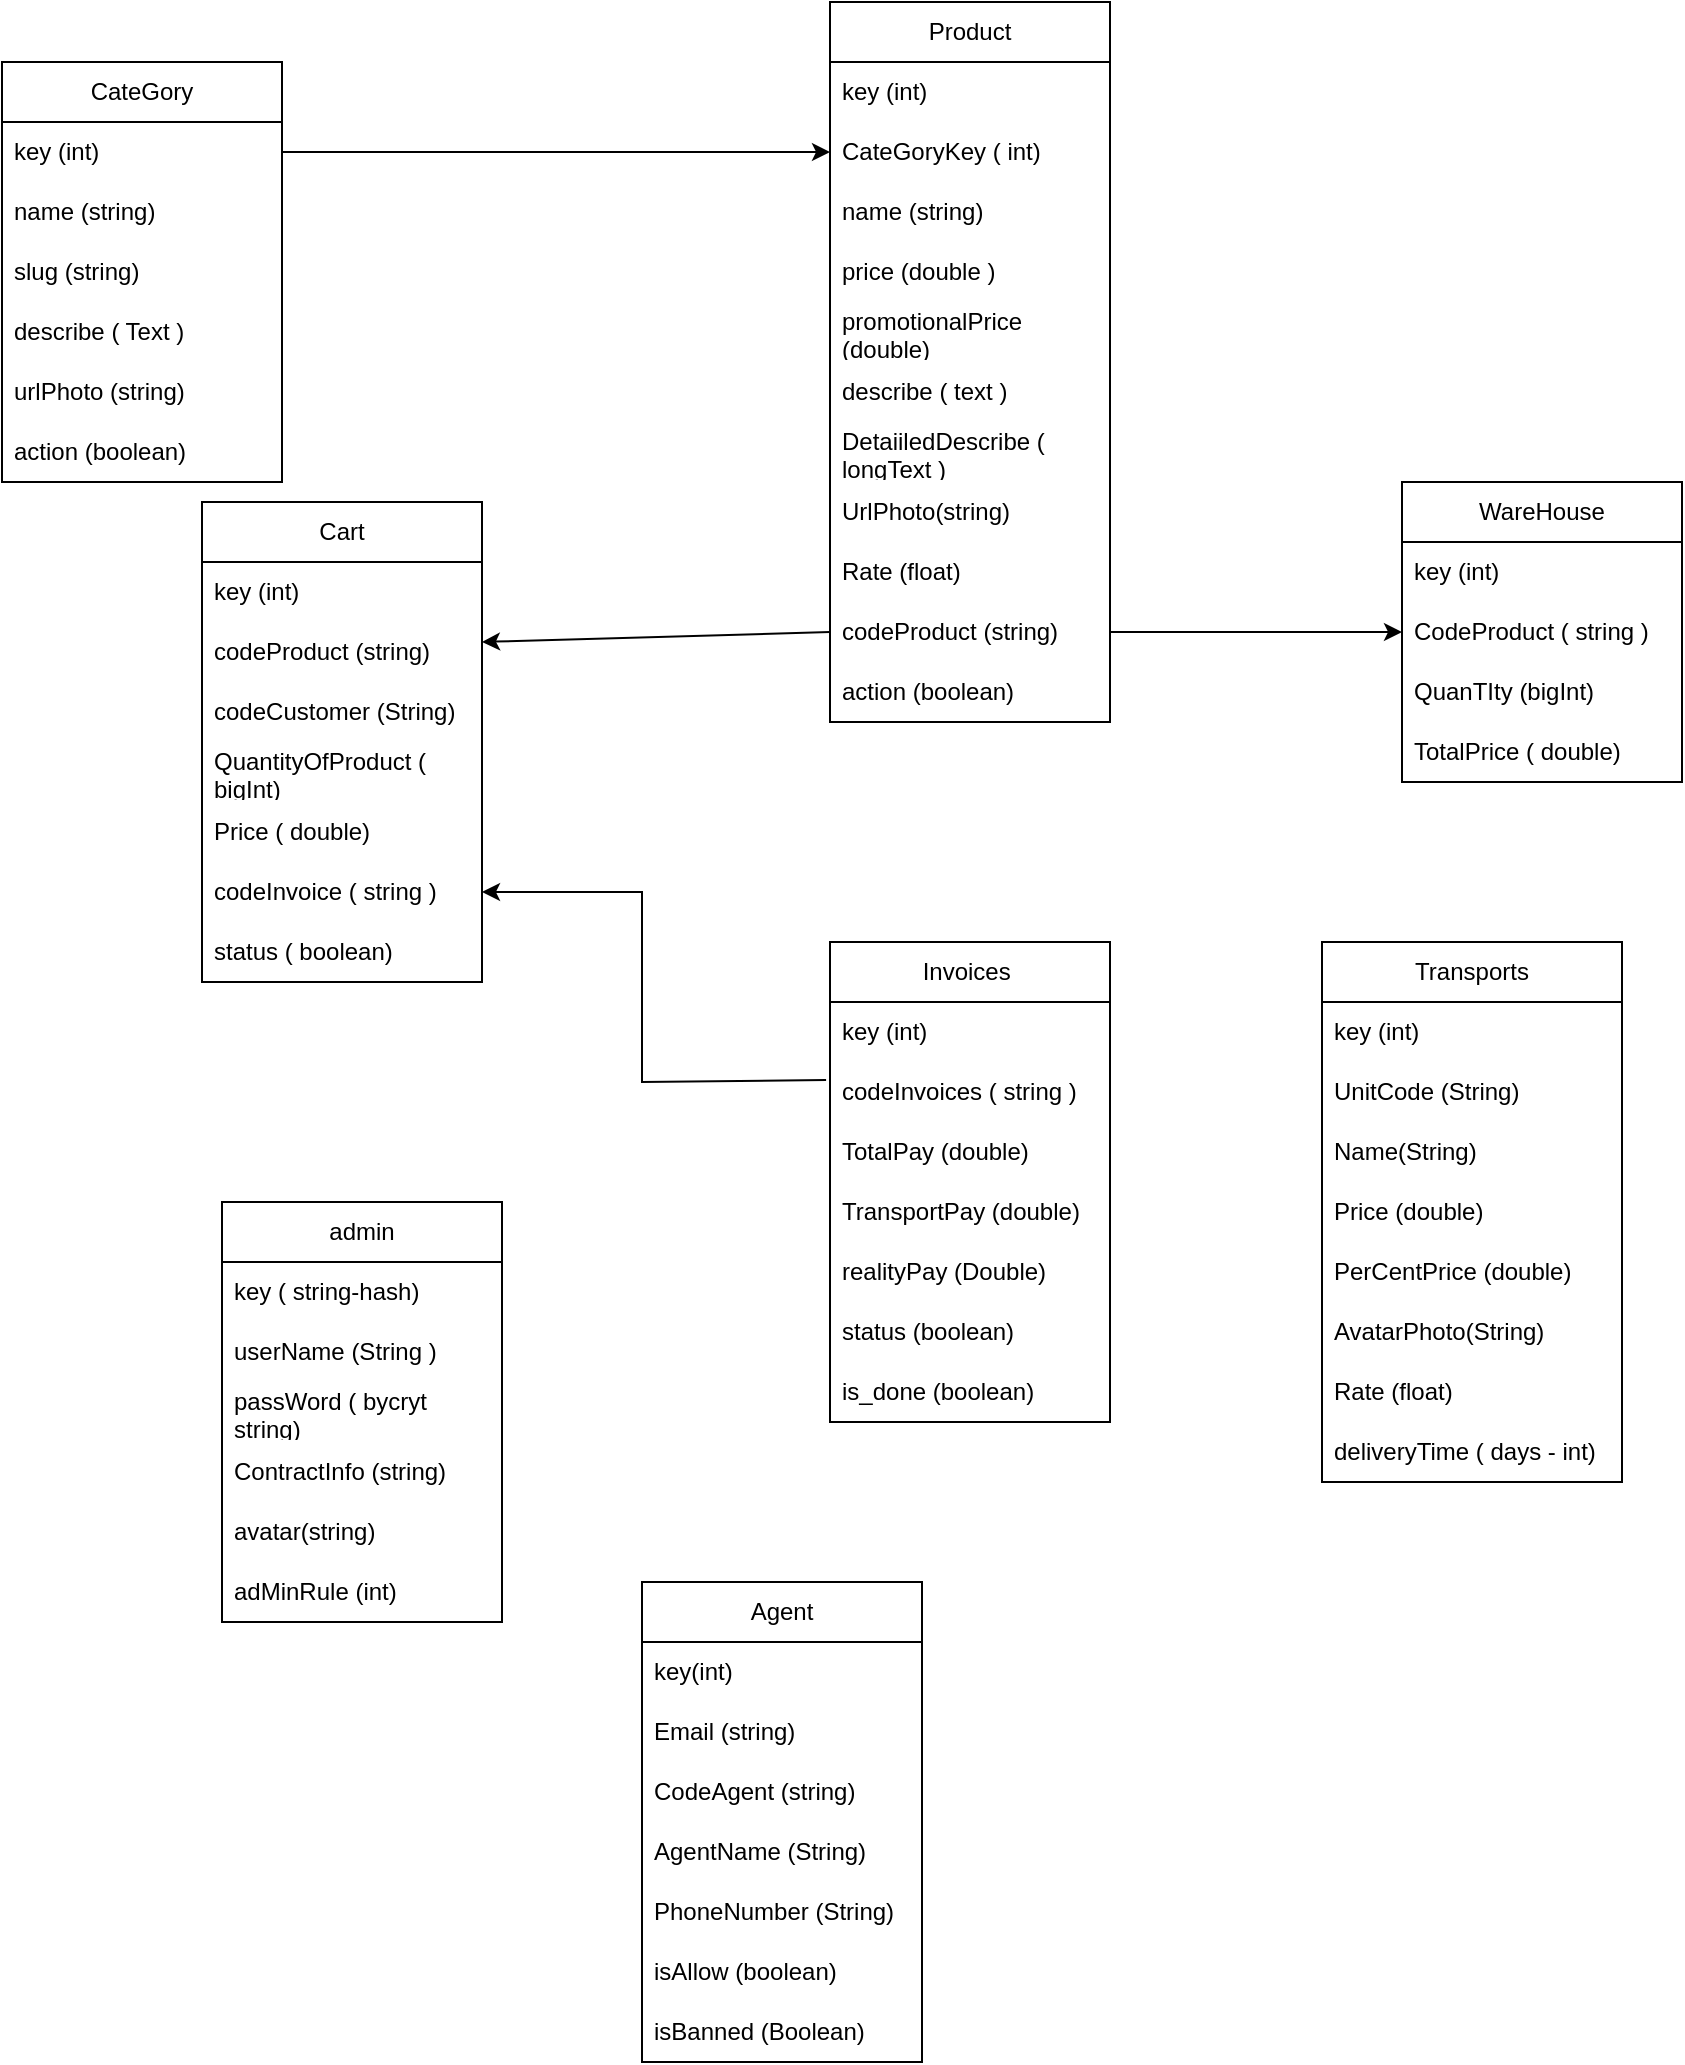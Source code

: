 <mxfile version="24.6.4" type="device" pages="3">
  <diagram name="Trang-1" id="Jgt9mZbouph9-fdRaQ49">
    <mxGraphModel dx="1114" dy="595" grid="1" gridSize="10" guides="1" tooltips="1" connect="1" arrows="1" fold="1" page="1" pageScale="1" pageWidth="827" pageHeight="1169" math="0" shadow="0">
      <root>
        <mxCell id="0" />
        <mxCell id="1" parent="0" />
        <mxCell id="pjb05Iml_2WS5WRaQy---7" value="admin&lt;br&gt;" style="swimlane;fontStyle=0;childLayout=stackLayout;horizontal=1;startSize=30;horizontalStack=0;resizeParent=1;resizeParentMax=0;resizeLast=0;collapsible=1;marginBottom=0;whiteSpace=wrap;html=1;" parent="1" vertex="1">
          <mxGeometry x="110" y="600" width="140" height="210" as="geometry" />
        </mxCell>
        <mxCell id="pjb05Iml_2WS5WRaQy---8" value="key ( string-hash)" style="text;strokeColor=none;fillColor=none;align=left;verticalAlign=middle;spacingLeft=4;spacingRight=4;overflow=hidden;points=[[0,0.5],[1,0.5]];portConstraint=eastwest;rotatable=0;whiteSpace=wrap;html=1;" parent="pjb05Iml_2WS5WRaQy---7" vertex="1">
          <mxGeometry y="30" width="140" height="30" as="geometry" />
        </mxCell>
        <mxCell id="pjb05Iml_2WS5WRaQy---9" value="userName (String )&amp;nbsp;" style="text;strokeColor=none;fillColor=none;align=left;verticalAlign=middle;spacingLeft=4;spacingRight=4;overflow=hidden;points=[[0,0.5],[1,0.5]];portConstraint=eastwest;rotatable=0;whiteSpace=wrap;html=1;" parent="pjb05Iml_2WS5WRaQy---7" vertex="1">
          <mxGeometry y="60" width="140" height="30" as="geometry" />
        </mxCell>
        <mxCell id="pjb05Iml_2WS5WRaQy---11" value="passWord ( bycryt string)" style="text;strokeColor=none;fillColor=none;align=left;verticalAlign=middle;spacingLeft=4;spacingRight=4;overflow=hidden;points=[[0,0.5],[1,0.5]];portConstraint=eastwest;rotatable=0;whiteSpace=wrap;html=1;" parent="pjb05Iml_2WS5WRaQy---7" vertex="1">
          <mxGeometry y="90" width="140" height="30" as="geometry" />
        </mxCell>
        <mxCell id="z-PTbNzSCvkpZFC7pKkM-6" value="ContractInfo (string)" style="text;strokeColor=none;fillColor=none;align=left;verticalAlign=middle;spacingLeft=4;spacingRight=4;overflow=hidden;points=[[0,0.5],[1,0.5]];portConstraint=eastwest;rotatable=0;whiteSpace=wrap;html=1;" parent="pjb05Iml_2WS5WRaQy---7" vertex="1">
          <mxGeometry y="120" width="140" height="30" as="geometry" />
        </mxCell>
        <mxCell id="pjb05Iml_2WS5WRaQy---12" value="avatar(string)" style="text;strokeColor=none;fillColor=none;align=left;verticalAlign=middle;spacingLeft=4;spacingRight=4;overflow=hidden;points=[[0,0.5],[1,0.5]];portConstraint=eastwest;rotatable=0;whiteSpace=wrap;html=1;" parent="pjb05Iml_2WS5WRaQy---7" vertex="1">
          <mxGeometry y="150" width="140" height="30" as="geometry" />
        </mxCell>
        <mxCell id="pjb05Iml_2WS5WRaQy---13" value="adMinRule (int)" style="text;strokeColor=none;fillColor=none;align=left;verticalAlign=middle;spacingLeft=4;spacingRight=4;overflow=hidden;points=[[0,0.5],[1,0.5]];portConstraint=eastwest;rotatable=0;whiteSpace=wrap;html=1;" parent="pjb05Iml_2WS5WRaQy---7" vertex="1">
          <mxGeometry y="180" width="140" height="30" as="geometry" />
        </mxCell>
        <mxCell id="pjb05Iml_2WS5WRaQy---14" value="CateGory" style="swimlane;fontStyle=0;childLayout=stackLayout;horizontal=1;startSize=30;horizontalStack=0;resizeParent=1;resizeParentMax=0;resizeLast=0;collapsible=1;marginBottom=0;whiteSpace=wrap;html=1;" parent="1" vertex="1">
          <mxGeometry y="30" width="140" height="210" as="geometry" />
        </mxCell>
        <mxCell id="pjb05Iml_2WS5WRaQy---15" value="key (int)" style="text;strokeColor=none;fillColor=none;align=left;verticalAlign=middle;spacingLeft=4;spacingRight=4;overflow=hidden;points=[[0,0.5],[1,0.5]];portConstraint=eastwest;rotatable=0;whiteSpace=wrap;html=1;" parent="pjb05Iml_2WS5WRaQy---14" vertex="1">
          <mxGeometry y="30" width="140" height="30" as="geometry" />
        </mxCell>
        <mxCell id="pjb05Iml_2WS5WRaQy---16" value="name (string)" style="text;strokeColor=none;fillColor=none;align=left;verticalAlign=middle;spacingLeft=4;spacingRight=4;overflow=hidden;points=[[0,0.5],[1,0.5]];portConstraint=eastwest;rotatable=0;whiteSpace=wrap;html=1;" parent="pjb05Iml_2WS5WRaQy---14" vertex="1">
          <mxGeometry y="60" width="140" height="30" as="geometry" />
        </mxCell>
        <mxCell id="pjb05Iml_2WS5WRaQy---19" value="slug (string)" style="text;strokeColor=none;fillColor=none;align=left;verticalAlign=middle;spacingLeft=4;spacingRight=4;overflow=hidden;points=[[0,0.5],[1,0.5]];portConstraint=eastwest;rotatable=0;whiteSpace=wrap;html=1;" parent="pjb05Iml_2WS5WRaQy---14" vertex="1">
          <mxGeometry y="90" width="140" height="30" as="geometry" />
        </mxCell>
        <mxCell id="pjb05Iml_2WS5WRaQy---30" value="describe ( Text )" style="text;strokeColor=none;fillColor=none;align=left;verticalAlign=middle;spacingLeft=4;spacingRight=4;overflow=hidden;points=[[0,0.5],[1,0.5]];portConstraint=eastwest;rotatable=0;whiteSpace=wrap;html=1;" parent="pjb05Iml_2WS5WRaQy---14" vertex="1">
          <mxGeometry y="120" width="140" height="30" as="geometry" />
        </mxCell>
        <mxCell id="z-PTbNzSCvkpZFC7pKkM-2" value="urlPhoto (string)" style="text;strokeColor=none;fillColor=none;align=left;verticalAlign=middle;spacingLeft=4;spacingRight=4;overflow=hidden;points=[[0,0.5],[1,0.5]];portConstraint=eastwest;rotatable=0;whiteSpace=wrap;html=1;" parent="pjb05Iml_2WS5WRaQy---14" vertex="1">
          <mxGeometry y="150" width="140" height="30" as="geometry" />
        </mxCell>
        <mxCell id="pjb05Iml_2WS5WRaQy---17" value="action (boolean)" style="text;strokeColor=none;fillColor=none;align=left;verticalAlign=middle;spacingLeft=4;spacingRight=4;overflow=hidden;points=[[0,0.5],[1,0.5]];portConstraint=eastwest;rotatable=0;whiteSpace=wrap;html=1;" parent="pjb05Iml_2WS5WRaQy---14" vertex="1">
          <mxGeometry y="180" width="140" height="30" as="geometry" />
        </mxCell>
        <mxCell id="pjb05Iml_2WS5WRaQy---20" value="Product" style="swimlane;fontStyle=0;childLayout=stackLayout;horizontal=1;startSize=30;horizontalStack=0;resizeParent=1;resizeParentMax=0;resizeLast=0;collapsible=1;marginBottom=0;whiteSpace=wrap;html=1;" parent="1" vertex="1">
          <mxGeometry x="414" width="140" height="360" as="geometry" />
        </mxCell>
        <mxCell id="pjb05Iml_2WS5WRaQy---21" value="key (int)" style="text;strokeColor=none;fillColor=none;align=left;verticalAlign=middle;spacingLeft=4;spacingRight=4;overflow=hidden;points=[[0,0.5],[1,0.5]];portConstraint=eastwest;rotatable=0;whiteSpace=wrap;html=1;" parent="pjb05Iml_2WS5WRaQy---20" vertex="1">
          <mxGeometry y="30" width="140" height="30" as="geometry" />
        </mxCell>
        <mxCell id="pjb05Iml_2WS5WRaQy---24" value="CateGoryKey ( int)&amp;nbsp;" style="text;strokeColor=none;fillColor=none;align=left;verticalAlign=middle;spacingLeft=4;spacingRight=4;overflow=hidden;points=[[0,0.5],[1,0.5]];portConstraint=eastwest;rotatable=0;whiteSpace=wrap;html=1;" parent="pjb05Iml_2WS5WRaQy---20" vertex="1">
          <mxGeometry y="60" width="140" height="30" as="geometry" />
        </mxCell>
        <mxCell id="pjb05Iml_2WS5WRaQy---22" value="name (string)" style="text;strokeColor=none;fillColor=none;align=left;verticalAlign=middle;spacingLeft=4;spacingRight=4;overflow=hidden;points=[[0,0.5],[1,0.5]];portConstraint=eastwest;rotatable=0;whiteSpace=wrap;html=1;" parent="pjb05Iml_2WS5WRaQy---20" vertex="1">
          <mxGeometry y="90" width="140" height="30" as="geometry" />
        </mxCell>
        <mxCell id="pjb05Iml_2WS5WRaQy---26" value="price (double )" style="text;strokeColor=none;fillColor=none;align=left;verticalAlign=middle;spacingLeft=4;spacingRight=4;overflow=hidden;points=[[0,0.5],[1,0.5]];portConstraint=eastwest;rotatable=0;whiteSpace=wrap;html=1;" parent="pjb05Iml_2WS5WRaQy---20" vertex="1">
          <mxGeometry y="120" width="140" height="30" as="geometry" />
        </mxCell>
        <mxCell id="pjb05Iml_2WS5WRaQy---27" value="promotionalPrice (double)" style="text;strokeColor=none;fillColor=none;align=left;verticalAlign=middle;spacingLeft=4;spacingRight=4;overflow=hidden;points=[[0,0.5],[1,0.5]];portConstraint=eastwest;rotatable=0;whiteSpace=wrap;html=1;" parent="pjb05Iml_2WS5WRaQy---20" vertex="1">
          <mxGeometry y="150" width="140" height="30" as="geometry" />
        </mxCell>
        <mxCell id="pjb05Iml_2WS5WRaQy---31" value="describe ( text )" style="text;strokeColor=none;fillColor=none;align=left;verticalAlign=middle;spacingLeft=4;spacingRight=4;overflow=hidden;points=[[0,0.5],[1,0.5]];portConstraint=eastwest;rotatable=0;whiteSpace=wrap;html=1;" parent="pjb05Iml_2WS5WRaQy---20" vertex="1">
          <mxGeometry y="180" width="140" height="30" as="geometry" />
        </mxCell>
        <mxCell id="pjb05Iml_2WS5WRaQy---32" value="DetaiiledDescribe ( longText )&amp;nbsp;" style="text;strokeColor=none;fillColor=none;align=left;verticalAlign=middle;spacingLeft=4;spacingRight=4;overflow=hidden;points=[[0,0.5],[1,0.5]];portConstraint=eastwest;rotatable=0;whiteSpace=wrap;html=1;" parent="pjb05Iml_2WS5WRaQy---20" vertex="1">
          <mxGeometry y="210" width="140" height="30" as="geometry" />
        </mxCell>
        <mxCell id="z-PTbNzSCvkpZFC7pKkM-3" value="UrlPhoto(string)" style="text;strokeColor=none;fillColor=none;align=left;verticalAlign=middle;spacingLeft=4;spacingRight=4;overflow=hidden;points=[[0,0.5],[1,0.5]];portConstraint=eastwest;rotatable=0;whiteSpace=wrap;html=1;" parent="pjb05Iml_2WS5WRaQy---20" vertex="1">
          <mxGeometry y="240" width="140" height="30" as="geometry" />
        </mxCell>
        <mxCell id="BRUTMFpvu5TlLHxnXJy5-1" value="Rate (float)" style="text;strokeColor=none;fillColor=none;align=left;verticalAlign=middle;spacingLeft=4;spacingRight=4;overflow=hidden;points=[[0,0.5],[1,0.5]];portConstraint=eastwest;rotatable=0;whiteSpace=wrap;html=1;" parent="pjb05Iml_2WS5WRaQy---20" vertex="1">
          <mxGeometry y="270" width="140" height="30" as="geometry" />
        </mxCell>
        <mxCell id="TrgQ4gNo-wFhdd0Mi77t-1" value="codeProduct (string)" style="text;strokeColor=none;fillColor=none;align=left;verticalAlign=middle;spacingLeft=4;spacingRight=4;overflow=hidden;points=[[0,0.5],[1,0.5]];portConstraint=eastwest;rotatable=0;whiteSpace=wrap;html=1;" parent="pjb05Iml_2WS5WRaQy---20" vertex="1">
          <mxGeometry y="300" width="140" height="30" as="geometry" />
        </mxCell>
        <mxCell id="pjb05Iml_2WS5WRaQy---23" value="action (boolean)&amp;nbsp;" style="text;strokeColor=none;fillColor=none;align=left;verticalAlign=middle;spacingLeft=4;spacingRight=4;overflow=hidden;points=[[0,0.5],[1,0.5]];portConstraint=eastwest;rotatable=0;whiteSpace=wrap;html=1;" parent="pjb05Iml_2WS5WRaQy---20" vertex="1">
          <mxGeometry y="330" width="140" height="30" as="geometry" />
        </mxCell>
        <mxCell id="TrgQ4gNo-wFhdd0Mi77t-2" value="" style="endArrow=classic;html=1;rounded=0;exitX=1;exitY=0.5;exitDx=0;exitDy=0;entryX=0;entryY=0.5;entryDx=0;entryDy=0;" parent="1" source="pjb05Iml_2WS5WRaQy---15" target="pjb05Iml_2WS5WRaQy---24" edge="1">
          <mxGeometry width="50" height="50" relative="1" as="geometry">
            <mxPoint x="390" y="460" as="sourcePoint" />
            <mxPoint x="440" y="410" as="targetPoint" />
            <Array as="points" />
          </mxGeometry>
        </mxCell>
        <mxCell id="TrgQ4gNo-wFhdd0Mi77t-3" value="Transports" style="swimlane;fontStyle=0;childLayout=stackLayout;horizontal=1;startSize=30;horizontalStack=0;resizeParent=1;resizeParentMax=0;resizeLast=0;collapsible=1;marginBottom=0;whiteSpace=wrap;html=1;" parent="1" vertex="1">
          <mxGeometry x="660" y="470" width="150" height="270" as="geometry" />
        </mxCell>
        <mxCell id="TrgQ4gNo-wFhdd0Mi77t-4" value="key (int)" style="text;strokeColor=none;fillColor=none;align=left;verticalAlign=middle;spacingLeft=4;spacingRight=4;overflow=hidden;points=[[0,0.5],[1,0.5]];portConstraint=eastwest;rotatable=0;whiteSpace=wrap;html=1;" parent="TrgQ4gNo-wFhdd0Mi77t-3" vertex="1">
          <mxGeometry y="30" width="150" height="30" as="geometry" />
        </mxCell>
        <mxCell id="TrgQ4gNo-wFhdd0Mi77t-5" value="UnitCode (String)&amp;nbsp;" style="text;strokeColor=none;fillColor=none;align=left;verticalAlign=middle;spacingLeft=4;spacingRight=4;overflow=hidden;points=[[0,0.5],[1,0.5]];portConstraint=eastwest;rotatable=0;whiteSpace=wrap;html=1;" parent="TrgQ4gNo-wFhdd0Mi77t-3" vertex="1">
          <mxGeometry y="60" width="150" height="30" as="geometry" />
        </mxCell>
        <mxCell id="9rle6YigAXas6C447L8x-2" value="Name(String)" style="text;strokeColor=none;fillColor=none;align=left;verticalAlign=middle;spacingLeft=4;spacingRight=4;overflow=hidden;points=[[0,0.5],[1,0.5]];portConstraint=eastwest;rotatable=0;whiteSpace=wrap;html=1;" parent="TrgQ4gNo-wFhdd0Mi77t-3" vertex="1">
          <mxGeometry y="90" width="150" height="30" as="geometry" />
        </mxCell>
        <mxCell id="TrgQ4gNo-wFhdd0Mi77t-6" value="Price (double)" style="text;strokeColor=none;fillColor=none;align=left;verticalAlign=middle;spacingLeft=4;spacingRight=4;overflow=hidden;points=[[0,0.5],[1,0.5]];portConstraint=eastwest;rotatable=0;whiteSpace=wrap;html=1;" parent="TrgQ4gNo-wFhdd0Mi77t-3" vertex="1">
          <mxGeometry y="120" width="150" height="30" as="geometry" />
        </mxCell>
        <mxCell id="TrgQ4gNo-wFhdd0Mi77t-7" value="PerCentPrice (double)" style="text;strokeColor=none;fillColor=none;align=left;verticalAlign=middle;spacingLeft=4;spacingRight=4;overflow=hidden;points=[[0,0.5],[1,0.5]];portConstraint=eastwest;rotatable=0;whiteSpace=wrap;html=1;" parent="TrgQ4gNo-wFhdd0Mi77t-3" vertex="1">
          <mxGeometry y="150" width="150" height="30" as="geometry" />
        </mxCell>
        <mxCell id="TrgQ4gNo-wFhdd0Mi77t-15" value="AvatarPhoto(String)" style="text;strokeColor=none;fillColor=none;align=left;verticalAlign=middle;spacingLeft=4;spacingRight=4;overflow=hidden;points=[[0,0.5],[1,0.5]];portConstraint=eastwest;rotatable=0;whiteSpace=wrap;html=1;" parent="TrgQ4gNo-wFhdd0Mi77t-3" vertex="1">
          <mxGeometry y="180" width="150" height="30" as="geometry" />
        </mxCell>
        <mxCell id="9rle6YigAXas6C447L8x-1" value="Rate (float)" style="text;strokeColor=none;fillColor=none;align=left;verticalAlign=middle;spacingLeft=4;spacingRight=4;overflow=hidden;points=[[0,0.5],[1,0.5]];portConstraint=eastwest;rotatable=0;whiteSpace=wrap;html=1;" parent="TrgQ4gNo-wFhdd0Mi77t-3" vertex="1">
          <mxGeometry y="210" width="150" height="30" as="geometry" />
        </mxCell>
        <mxCell id="TrgQ4gNo-wFhdd0Mi77t-8" value="deliveryTime ( days - int)" style="text;strokeColor=none;fillColor=none;align=left;verticalAlign=middle;spacingLeft=4;spacingRight=4;overflow=hidden;points=[[0,0.5],[1,0.5]];portConstraint=eastwest;rotatable=0;whiteSpace=wrap;html=1;" parent="TrgQ4gNo-wFhdd0Mi77t-3" vertex="1">
          <mxGeometry y="240" width="150" height="30" as="geometry" />
        </mxCell>
        <mxCell id="TrgQ4gNo-wFhdd0Mi77t-9" value="WareHouse" style="swimlane;fontStyle=0;childLayout=stackLayout;horizontal=1;startSize=30;horizontalStack=0;resizeParent=1;resizeParentMax=0;resizeLast=0;collapsible=1;marginBottom=0;whiteSpace=wrap;html=1;" parent="1" vertex="1">
          <mxGeometry x="700" y="240" width="140" height="150" as="geometry" />
        </mxCell>
        <mxCell id="TrgQ4gNo-wFhdd0Mi77t-10" value="key (int)" style="text;strokeColor=none;fillColor=none;align=left;verticalAlign=middle;spacingLeft=4;spacingRight=4;overflow=hidden;points=[[0,0.5],[1,0.5]];portConstraint=eastwest;rotatable=0;whiteSpace=wrap;html=1;" parent="TrgQ4gNo-wFhdd0Mi77t-9" vertex="1">
          <mxGeometry y="30" width="140" height="30" as="geometry" />
        </mxCell>
        <mxCell id="TrgQ4gNo-wFhdd0Mi77t-11" value="CodeProduct ( string )" style="text;strokeColor=none;fillColor=none;align=left;verticalAlign=middle;spacingLeft=4;spacingRight=4;overflow=hidden;points=[[0,0.5],[1,0.5]];portConstraint=eastwest;rotatable=0;whiteSpace=wrap;html=1;" parent="TrgQ4gNo-wFhdd0Mi77t-9" vertex="1">
          <mxGeometry y="60" width="140" height="30" as="geometry" />
        </mxCell>
        <mxCell id="TrgQ4gNo-wFhdd0Mi77t-12" value="QuanTIty (bigInt)" style="text;strokeColor=none;fillColor=none;align=left;verticalAlign=middle;spacingLeft=4;spacingRight=4;overflow=hidden;points=[[0,0.5],[1,0.5]];portConstraint=eastwest;rotatable=0;whiteSpace=wrap;html=1;" parent="TrgQ4gNo-wFhdd0Mi77t-9" vertex="1">
          <mxGeometry y="90" width="140" height="30" as="geometry" />
        </mxCell>
        <mxCell id="TrgQ4gNo-wFhdd0Mi77t-14" value="TotalPrice ( double)" style="text;strokeColor=none;fillColor=none;align=left;verticalAlign=middle;spacingLeft=4;spacingRight=4;overflow=hidden;points=[[0,0.5],[1,0.5]];portConstraint=eastwest;rotatable=0;whiteSpace=wrap;html=1;" parent="TrgQ4gNo-wFhdd0Mi77t-9" vertex="1">
          <mxGeometry y="120" width="140" height="30" as="geometry" />
        </mxCell>
        <mxCell id="TrgQ4gNo-wFhdd0Mi77t-13" value="" style="endArrow=classic;html=1;rounded=0;entryX=0;entryY=0.5;entryDx=0;entryDy=0;exitX=1;exitY=0.5;exitDx=0;exitDy=0;" parent="1" source="TrgQ4gNo-wFhdd0Mi77t-1" target="TrgQ4gNo-wFhdd0Mi77t-11" edge="1">
          <mxGeometry width="50" height="50" relative="1" as="geometry">
            <mxPoint x="390" y="460" as="sourcePoint" />
            <mxPoint x="440" y="410" as="targetPoint" />
          </mxGeometry>
        </mxCell>
        <mxCell id="BRUTMFpvu5TlLHxnXJy5-2" value="Cart" style="swimlane;fontStyle=0;childLayout=stackLayout;horizontal=1;startSize=30;horizontalStack=0;resizeParent=1;resizeParentMax=0;resizeLast=0;collapsible=1;marginBottom=0;whiteSpace=wrap;html=1;" parent="1" vertex="1">
          <mxGeometry x="100" y="250" width="140" height="240" as="geometry" />
        </mxCell>
        <mxCell id="BRUTMFpvu5TlLHxnXJy5-3" value="key (int)" style="text;strokeColor=none;fillColor=none;align=left;verticalAlign=middle;spacingLeft=4;spacingRight=4;overflow=hidden;points=[[0,0.5],[1,0.5]];portConstraint=eastwest;rotatable=0;whiteSpace=wrap;html=1;" parent="BRUTMFpvu5TlLHxnXJy5-2" vertex="1">
          <mxGeometry y="30" width="140" height="30" as="geometry" />
        </mxCell>
        <mxCell id="BRUTMFpvu5TlLHxnXJy5-4" value="codeProduct (string)&amp;nbsp;" style="text;strokeColor=none;fillColor=none;align=left;verticalAlign=middle;spacingLeft=4;spacingRight=4;overflow=hidden;points=[[0,0.5],[1,0.5]];portConstraint=eastwest;rotatable=0;whiteSpace=wrap;html=1;" parent="BRUTMFpvu5TlLHxnXJy5-2" vertex="1">
          <mxGeometry y="60" width="140" height="30" as="geometry" />
        </mxCell>
        <mxCell id="BRUTMFpvu5TlLHxnXJy5-5" value="codeCustomer (String)" style="text;strokeColor=none;fillColor=none;align=left;verticalAlign=middle;spacingLeft=4;spacingRight=4;overflow=hidden;points=[[0,0.5],[1,0.5]];portConstraint=eastwest;rotatable=0;whiteSpace=wrap;html=1;" parent="BRUTMFpvu5TlLHxnXJy5-2" vertex="1">
          <mxGeometry y="90" width="140" height="30" as="geometry" />
        </mxCell>
        <mxCell id="BRUTMFpvu5TlLHxnXJy5-6" value="QuantityOfProduct ( bigInt)&amp;nbsp;" style="text;strokeColor=none;fillColor=none;align=left;verticalAlign=middle;spacingLeft=4;spacingRight=4;overflow=hidden;points=[[0,0.5],[1,0.5]];portConstraint=eastwest;rotatable=0;whiteSpace=wrap;html=1;" parent="BRUTMFpvu5TlLHxnXJy5-2" vertex="1">
          <mxGeometry y="120" width="140" height="30" as="geometry" />
        </mxCell>
        <mxCell id="BRUTMFpvu5TlLHxnXJy5-7" value="Price ( double)" style="text;strokeColor=none;fillColor=none;align=left;verticalAlign=middle;spacingLeft=4;spacingRight=4;overflow=hidden;points=[[0,0.5],[1,0.5]];portConstraint=eastwest;rotatable=0;whiteSpace=wrap;html=1;" parent="BRUTMFpvu5TlLHxnXJy5-2" vertex="1">
          <mxGeometry y="150" width="140" height="30" as="geometry" />
        </mxCell>
        <mxCell id="BRUTMFpvu5TlLHxnXJy5-15" value="codeInvoice ( string )" style="text;strokeColor=none;fillColor=none;align=left;verticalAlign=middle;spacingLeft=4;spacingRight=4;overflow=hidden;points=[[0,0.5],[1,0.5]];portConstraint=eastwest;rotatable=0;whiteSpace=wrap;html=1;" parent="BRUTMFpvu5TlLHxnXJy5-2" vertex="1">
          <mxGeometry y="180" width="140" height="30" as="geometry" />
        </mxCell>
        <mxCell id="AqS_jEmbFamI2atyN0nK-11" value="status ( boolean)" style="text;strokeColor=none;fillColor=none;align=left;verticalAlign=middle;spacingLeft=4;spacingRight=4;overflow=hidden;points=[[0,0.5],[1,0.5]];portConstraint=eastwest;rotatable=0;whiteSpace=wrap;html=1;" parent="BRUTMFpvu5TlLHxnXJy5-2" vertex="1">
          <mxGeometry y="210" width="140" height="30" as="geometry" />
        </mxCell>
        <mxCell id="BRUTMFpvu5TlLHxnXJy5-11" value="Invoices&amp;nbsp;" style="swimlane;fontStyle=0;childLayout=stackLayout;horizontal=1;startSize=30;horizontalStack=0;resizeParent=1;resizeParentMax=0;resizeLast=0;collapsible=1;marginBottom=0;whiteSpace=wrap;html=1;" parent="1" vertex="1">
          <mxGeometry x="414" y="470" width="140" height="240" as="geometry" />
        </mxCell>
        <mxCell id="BRUTMFpvu5TlLHxnXJy5-12" value="key (int)" style="text;strokeColor=none;fillColor=none;align=left;verticalAlign=middle;spacingLeft=4;spacingRight=4;overflow=hidden;points=[[0,0.5],[1,0.5]];portConstraint=eastwest;rotatable=0;whiteSpace=wrap;html=1;" parent="BRUTMFpvu5TlLHxnXJy5-11" vertex="1">
          <mxGeometry y="30" width="140" height="30" as="geometry" />
        </mxCell>
        <mxCell id="BRUTMFpvu5TlLHxnXJy5-13" value="codeInvoices ( string )" style="text;strokeColor=none;fillColor=none;align=left;verticalAlign=middle;spacingLeft=4;spacingRight=4;overflow=hidden;points=[[0,0.5],[1,0.5]];portConstraint=eastwest;rotatable=0;whiteSpace=wrap;html=1;" parent="BRUTMFpvu5TlLHxnXJy5-11" vertex="1">
          <mxGeometry y="60" width="140" height="30" as="geometry" />
        </mxCell>
        <mxCell id="AqS_jEmbFamI2atyN0nK-5" value="TotalPay (double)" style="text;strokeColor=none;fillColor=none;align=left;verticalAlign=middle;spacingLeft=4;spacingRight=4;overflow=hidden;points=[[0,0.5],[1,0.5]];portConstraint=eastwest;rotatable=0;whiteSpace=wrap;html=1;" parent="BRUTMFpvu5TlLHxnXJy5-11" vertex="1">
          <mxGeometry y="90" width="140" height="30" as="geometry" />
        </mxCell>
        <mxCell id="AqS_jEmbFamI2atyN0nK-10" value="TransportPay (double)" style="text;strokeColor=none;fillColor=none;align=left;verticalAlign=middle;spacingLeft=4;spacingRight=4;overflow=hidden;points=[[0,0.5],[1,0.5]];portConstraint=eastwest;rotatable=0;whiteSpace=wrap;html=1;" parent="BRUTMFpvu5TlLHxnXJy5-11" vertex="1">
          <mxGeometry y="120" width="140" height="30" as="geometry" />
        </mxCell>
        <mxCell id="AqS_jEmbFamI2atyN0nK-4" value="realityPay (Double)" style="text;strokeColor=none;fillColor=none;align=left;verticalAlign=middle;spacingLeft=4;spacingRight=4;overflow=hidden;points=[[0,0.5],[1,0.5]];portConstraint=eastwest;rotatable=0;whiteSpace=wrap;html=1;" parent="BRUTMFpvu5TlLHxnXJy5-11" vertex="1">
          <mxGeometry y="150" width="140" height="30" as="geometry" />
        </mxCell>
        <mxCell id="AqS_jEmbFamI2atyN0nK-14" value="status (boolean)" style="text;strokeColor=none;fillColor=none;align=left;verticalAlign=middle;spacingLeft=4;spacingRight=4;overflow=hidden;points=[[0,0.5],[1,0.5]];portConstraint=eastwest;rotatable=0;whiteSpace=wrap;html=1;" parent="BRUTMFpvu5TlLHxnXJy5-11" vertex="1">
          <mxGeometry y="180" width="140" height="30" as="geometry" />
        </mxCell>
        <mxCell id="BRUTMFpvu5TlLHxnXJy5-14" value="is_done (boolean)" style="text;strokeColor=none;fillColor=none;align=left;verticalAlign=middle;spacingLeft=4;spacingRight=4;overflow=hidden;points=[[0,0.5],[1,0.5]];portConstraint=eastwest;rotatable=0;whiteSpace=wrap;html=1;" parent="BRUTMFpvu5TlLHxnXJy5-11" vertex="1">
          <mxGeometry y="210" width="140" height="30" as="geometry" />
        </mxCell>
        <mxCell id="AqS_jEmbFamI2atyN0nK-1" value="" style="endArrow=classic;html=1;rounded=0;exitX=0;exitY=0.5;exitDx=0;exitDy=0;entryX=1;entryY=0.333;entryDx=0;entryDy=0;entryPerimeter=0;" parent="1" source="TrgQ4gNo-wFhdd0Mi77t-1" target="BRUTMFpvu5TlLHxnXJy5-4" edge="1">
          <mxGeometry width="50" height="50" relative="1" as="geometry">
            <mxPoint x="390" y="630" as="sourcePoint" />
            <mxPoint x="440" y="580" as="targetPoint" />
            <Array as="points" />
          </mxGeometry>
        </mxCell>
        <mxCell id="AqS_jEmbFamI2atyN0nK-2" value="" style="endArrow=classic;html=1;rounded=0;exitX=-0.014;exitY=0.3;exitDx=0;exitDy=0;exitPerimeter=0;entryX=1;entryY=0.5;entryDx=0;entryDy=0;" parent="1" source="BRUTMFpvu5TlLHxnXJy5-13" target="BRUTMFpvu5TlLHxnXJy5-15" edge="1">
          <mxGeometry width="50" height="50" relative="1" as="geometry">
            <mxPoint x="390" y="430" as="sourcePoint" />
            <mxPoint x="440" y="380" as="targetPoint" />
            <Array as="points">
              <mxPoint x="320" y="540" />
              <mxPoint x="320" y="445" />
            </Array>
          </mxGeometry>
        </mxCell>
        <mxCell id="BbYUhXrid4s7LkDoCWGy-1" value="Agent" style="swimlane;fontStyle=0;childLayout=stackLayout;horizontal=1;startSize=30;horizontalStack=0;resizeParent=1;resizeParentMax=0;resizeLast=0;collapsible=1;marginBottom=0;whiteSpace=wrap;html=1;" vertex="1" parent="1">
          <mxGeometry x="320" y="790" width="140" height="240" as="geometry" />
        </mxCell>
        <mxCell id="BbYUhXrid4s7LkDoCWGy-2" value="key(int)" style="text;strokeColor=none;fillColor=none;align=left;verticalAlign=middle;spacingLeft=4;spacingRight=4;overflow=hidden;points=[[0,0.5],[1,0.5]];portConstraint=eastwest;rotatable=0;whiteSpace=wrap;html=1;" vertex="1" parent="BbYUhXrid4s7LkDoCWGy-1">
          <mxGeometry y="30" width="140" height="30" as="geometry" />
        </mxCell>
        <mxCell id="BbYUhXrid4s7LkDoCWGy-3" value="Email (string)&amp;nbsp;" style="text;strokeColor=none;fillColor=none;align=left;verticalAlign=middle;spacingLeft=4;spacingRight=4;overflow=hidden;points=[[0,0.5],[1,0.5]];portConstraint=eastwest;rotatable=0;whiteSpace=wrap;html=1;" vertex="1" parent="BbYUhXrid4s7LkDoCWGy-1">
          <mxGeometry y="60" width="140" height="30" as="geometry" />
        </mxCell>
        <mxCell id="BbYUhXrid4s7LkDoCWGy-8" value="CodeAgent (string)" style="text;strokeColor=none;fillColor=none;align=left;verticalAlign=middle;spacingLeft=4;spacingRight=4;overflow=hidden;points=[[0,0.5],[1,0.5]];portConstraint=eastwest;rotatable=0;whiteSpace=wrap;html=1;" vertex="1" parent="BbYUhXrid4s7LkDoCWGy-1">
          <mxGeometry y="90" width="140" height="30" as="geometry" />
        </mxCell>
        <mxCell id="BbYUhXrid4s7LkDoCWGy-5" value="AgentName (String)" style="text;strokeColor=none;fillColor=none;align=left;verticalAlign=middle;spacingLeft=4;spacingRight=4;overflow=hidden;points=[[0,0.5],[1,0.5]];portConstraint=eastwest;rotatable=0;whiteSpace=wrap;html=1;" vertex="1" parent="BbYUhXrid4s7LkDoCWGy-1">
          <mxGeometry y="120" width="140" height="30" as="geometry" />
        </mxCell>
        <mxCell id="BbYUhXrid4s7LkDoCWGy-4" value="PhoneNumber (String)&amp;nbsp;" style="text;strokeColor=none;fillColor=none;align=left;verticalAlign=middle;spacingLeft=4;spacingRight=4;overflow=hidden;points=[[0,0.5],[1,0.5]];portConstraint=eastwest;rotatable=0;whiteSpace=wrap;html=1;" vertex="1" parent="BbYUhXrid4s7LkDoCWGy-1">
          <mxGeometry y="150" width="140" height="30" as="geometry" />
        </mxCell>
        <mxCell id="BbYUhXrid4s7LkDoCWGy-6" value="isAllow (boolean)" style="text;strokeColor=none;fillColor=none;align=left;verticalAlign=middle;spacingLeft=4;spacingRight=4;overflow=hidden;points=[[0,0.5],[1,0.5]];portConstraint=eastwest;rotatable=0;whiteSpace=wrap;html=1;" vertex="1" parent="BbYUhXrid4s7LkDoCWGy-1">
          <mxGeometry y="180" width="140" height="30" as="geometry" />
        </mxCell>
        <mxCell id="BbYUhXrid4s7LkDoCWGy-7" value="isBanned (Boolean)" style="text;strokeColor=none;fillColor=none;align=left;verticalAlign=middle;spacingLeft=4;spacingRight=4;overflow=hidden;points=[[0,0.5],[1,0.5]];portConstraint=eastwest;rotatable=0;whiteSpace=wrap;html=1;" vertex="1" parent="BbYUhXrid4s7LkDoCWGy-1">
          <mxGeometry y="210" width="140" height="30" as="geometry" />
        </mxCell>
      </root>
    </mxGraphModel>
  </diagram>
  <diagram id="vipdTQoMbqb_O3qOl2Yo" name="Trang-2">
    <mxGraphModel dx="1390" dy="782" grid="1" gridSize="10" guides="1" tooltips="1" connect="1" arrows="1" fold="1" page="1" pageScale="1" pageWidth="827" pageHeight="1169" math="0" shadow="0">
      <root>
        <mxCell id="0" />
        <mxCell id="1" parent="0" />
      </root>
    </mxGraphModel>
  </diagram>
  <diagram id="xUDaIXNXGr78gJf_gQru" name="Trang-3">
    <mxGraphModel dx="1390" dy="782" grid="1" gridSize="10" guides="1" tooltips="1" connect="1" arrows="1" fold="1" page="1" pageScale="1" pageWidth="827" pageHeight="1169" math="0" shadow="0">
      <root>
        <mxCell id="0" />
        <mxCell id="1" parent="0" />
        <mxCell id="90GG5TFTMZt42wGkGi3r-1" value="Start" style="ellipse;whiteSpace=wrap;html=1;" vertex="1" parent="1">
          <mxGeometry x="330" y="100" width="144" height="80" as="geometry" />
        </mxCell>
        <mxCell id="90GG5TFTMZt42wGkGi3r-2" value="" style="endArrow=classic;html=1;rounded=0;" edge="1" parent="1">
          <mxGeometry width="50" height="50" relative="1" as="geometry">
            <mxPoint x="401.5" y="180" as="sourcePoint" />
            <mxPoint x="401.5" y="260" as="targetPoint" />
          </mxGeometry>
        </mxCell>
        <mxCell id="90GG5TFTMZt42wGkGi3r-5" value="nhap a,b,c" style="shape=parallelogram;perimeter=parallelogramPerimeter;whiteSpace=wrap;html=1;fixedSize=1;" vertex="1" parent="1">
          <mxGeometry x="282" y="260" width="240" height="60" as="geometry" />
        </mxCell>
        <mxCell id="90GG5TFTMZt42wGkGi3r-6" value="" style="endArrow=classic;html=1;rounded=0;" edge="1" parent="1">
          <mxGeometry width="50" height="50" relative="1" as="geometry">
            <mxPoint x="400" y="320" as="sourcePoint" />
            <mxPoint x="400" y="410" as="targetPoint" />
            <Array as="points">
              <mxPoint x="400" y="360" />
            </Array>
          </mxGeometry>
        </mxCell>
        <mxCell id="90GG5TFTMZt42wGkGi3r-8" value="delta = a^2 - 4bc" style="rounded=0;whiteSpace=wrap;html=1;" vertex="1" parent="1">
          <mxGeometry x="292" y="410" width="220" height="60" as="geometry" />
        </mxCell>
        <mxCell id="90GG5TFTMZt42wGkGi3r-9" value="delta &amp;gt; 0" style="rhombus;whiteSpace=wrap;html=1;" vertex="1" parent="1">
          <mxGeometry x="80" y="600" width="130" height="80" as="geometry" />
        </mxCell>
        <mxCell id="90GG5TFTMZt42wGkGi3r-10" value="" style="endArrow=classic;html=1;rounded=0;exitX=0.5;exitY=1;exitDx=0;exitDy=0;entryX=0.5;entryY=0;entryDx=0;entryDy=0;" edge="1" parent="1" target="90GG5TFTMZt42wGkGi3r-9">
          <mxGeometry width="50" height="50" relative="1" as="geometry">
            <mxPoint x="292" y="440" as="sourcePoint" />
            <mxPoint x="25" y="550" as="targetPoint" />
            <Array as="points">
              <mxPoint x="140" y="440" />
            </Array>
          </mxGeometry>
        </mxCell>
        <mxCell id="90GG5TFTMZt42wGkGi3r-11" value="" style="endArrow=classic;html=1;rounded=0;exitX=0.5;exitY=1;exitDx=0;exitDy=0;" edge="1" parent="1" source="90GG5TFTMZt42wGkGi3r-8">
          <mxGeometry width="50" height="50" relative="1" as="geometry">
            <mxPoint x="390" y="630" as="sourcePoint" />
            <mxPoint x="400" y="600" as="targetPoint" />
          </mxGeometry>
        </mxCell>
        <mxCell id="90GG5TFTMZt42wGkGi3r-12" value="delta = 0&amp;nbsp;" style="rhombus;whiteSpace=wrap;html=1;" vertex="1" parent="1">
          <mxGeometry x="340" y="600" width="122" height="90" as="geometry" />
        </mxCell>
        <mxCell id="90GG5TFTMZt42wGkGi3r-13" value="delta &amp;lt; 0&amp;nbsp;" style="rhombus;whiteSpace=wrap;html=1;" vertex="1" parent="1">
          <mxGeometry x="578" y="600" width="122" height="90" as="geometry" />
        </mxCell>
        <mxCell id="90GG5TFTMZt42wGkGi3r-14" value="" style="endArrow=classic;html=1;rounded=0;exitX=1;exitY=0.5;exitDx=0;exitDy=0;entryX=0.5;entryY=0;entryDx=0;entryDy=0;" edge="1" parent="1" source="90GG5TFTMZt42wGkGi3r-8" target="90GG5TFTMZt42wGkGi3r-13">
          <mxGeometry width="50" height="50" relative="1" as="geometry">
            <mxPoint x="390" y="630" as="sourcePoint" />
            <mxPoint x="720" y="440" as="targetPoint" />
            <Array as="points">
              <mxPoint x="640" y="440" />
            </Array>
          </mxGeometry>
        </mxCell>
        <mxCell id="90GG5TFTMZt42wGkGi3r-16" value="" style="endArrow=classic;html=1;rounded=0;entryX=0.442;entryY=-0.067;entryDx=0;entryDy=0;entryPerimeter=0;exitX=0.5;exitY=1;exitDx=0;exitDy=0;" edge="1" parent="1" source="90GG5TFTMZt42wGkGi3r-13">
          <mxGeometry width="50" height="50" relative="1" as="geometry">
            <mxPoint x="390" y="830" as="sourcePoint" />
            <mxPoint x="643.04" y="785.98" as="targetPoint" />
          </mxGeometry>
        </mxCell>
        <mxCell id="90GG5TFTMZt42wGkGi3r-17" value="print &quot;phuong trinh vo nghiem&quot;" style="shape=parallelogram;perimeter=parallelogramPerimeter;whiteSpace=wrap;html=1;fixedSize=1;" vertex="1" parent="1">
          <mxGeometry x="560" y="790" width="160" height="60" as="geometry" />
        </mxCell>
        <mxCell id="90GG5TFTMZt42wGkGi3r-18" value="print &quot;phuong trinh có&amp;nbsp; nghiệm kép&quot;&amp;nbsp;&lt;br&gt;&lt;br&gt;print x" style="shape=parallelogram;perimeter=parallelogramPerimeter;whiteSpace=wrap;html=1;fixedSize=1;" vertex="1" parent="1">
          <mxGeometry x="322" y="880" width="160" height="120" as="geometry" />
        </mxCell>
        <mxCell id="90GG5TFTMZt42wGkGi3r-19" value="" style="endArrow=classic;html=1;rounded=0;exitX=0.5;exitY=1;exitDx=0;exitDy=0;" edge="1" parent="1" source="90GG5TFTMZt42wGkGi3r-12">
          <mxGeometry width="50" height="50" relative="1" as="geometry">
            <mxPoint x="390" y="830" as="sourcePoint" />
            <mxPoint x="401" y="760" as="targetPoint" />
          </mxGeometry>
        </mxCell>
        <mxCell id="90GG5TFTMZt42wGkGi3r-20" value="x = -b/2a" style="rounded=0;whiteSpace=wrap;html=1;" vertex="1" parent="1">
          <mxGeometry x="292" y="760" width="220" height="60" as="geometry" />
        </mxCell>
        <mxCell id="90GG5TFTMZt42wGkGi3r-21" value="" style="endArrow=classic;html=1;rounded=0;exitX=0.5;exitY=1;exitDx=0;exitDy=0;" edge="1" parent="1" source="90GG5TFTMZt42wGkGi3r-20" target="90GG5TFTMZt42wGkGi3r-18">
          <mxGeometry width="50" height="50" relative="1" as="geometry">
            <mxPoint x="390" y="830" as="sourcePoint" />
            <mxPoint x="440" y="780" as="targetPoint" />
          </mxGeometry>
        </mxCell>
        <mxCell id="90GG5TFTMZt42wGkGi3r-22" value="x1 = (-b + sqrt(delta))/2a&lt;br&gt;x2 = (-b - sqrt(delta))/2a" style="rounded=0;whiteSpace=wrap;html=1;" vertex="1" parent="1">
          <mxGeometry x="36" y="760" width="220" height="60" as="geometry" />
        </mxCell>
        <mxCell id="90GG5TFTMZt42wGkGi3r-23" value="" style="endArrow=classic;html=1;rounded=0;exitX=0.5;exitY=1;exitDx=0;exitDy=0;entryX=0.5;entryY=0;entryDx=0;entryDy=0;" edge="1" parent="1" source="90GG5TFTMZt42wGkGi3r-9" target="90GG5TFTMZt42wGkGi3r-22">
          <mxGeometry width="50" height="50" relative="1" as="geometry">
            <mxPoint x="390" y="930" as="sourcePoint" />
            <mxPoint x="440" y="880" as="targetPoint" />
          </mxGeometry>
        </mxCell>
        <mxCell id="90GG5TFTMZt42wGkGi3r-24" value="print &quot;phuong trinh có&amp;nbsp; 2 nghiệm &quot;&amp;nbsp;&lt;br&gt;&lt;br&gt;print x1,x2" style="shape=parallelogram;perimeter=parallelogramPerimeter;whiteSpace=wrap;html=1;fixedSize=1;" vertex="1" parent="1">
          <mxGeometry x="66" y="910" width="160" height="120" as="geometry" />
        </mxCell>
        <mxCell id="90GG5TFTMZt42wGkGi3r-25" value="" style="endArrow=classic;html=1;rounded=0;exitX=0.5;exitY=1;exitDx=0;exitDy=0;entryX=0.5;entryY=0;entryDx=0;entryDy=0;" edge="1" parent="1" source="90GG5TFTMZt42wGkGi3r-22" target="90GG5TFTMZt42wGkGi3r-24">
          <mxGeometry width="50" height="50" relative="1" as="geometry">
            <mxPoint x="390" y="930" as="sourcePoint" />
            <mxPoint x="440" y="880" as="targetPoint" />
          </mxGeometry>
        </mxCell>
        <mxCell id="90GG5TFTMZt42wGkGi3r-26" value="" style="endArrow=classic;html=1;rounded=0;exitX=0.444;exitY=1.042;exitDx=0;exitDy=0;exitPerimeter=0;entryX=0.5;entryY=0;entryDx=0;entryDy=0;" edge="1" parent="1" source="90GG5TFTMZt42wGkGi3r-18" target="90GG5TFTMZt42wGkGi3r-30">
          <mxGeometry width="50" height="50" relative="1" as="geometry">
            <mxPoint x="390" y="930" as="sourcePoint" />
            <mxPoint x="393" y="1110" as="targetPoint" />
          </mxGeometry>
        </mxCell>
        <mxCell id="90GG5TFTMZt42wGkGi3r-28" value="" style="endArrow=classic;html=1;rounded=0;exitX=0.5;exitY=1;exitDx=0;exitDy=0;entryX=0;entryY=0.5;entryDx=0;entryDy=0;" edge="1" parent="1" source="90GG5TFTMZt42wGkGi3r-24" target="90GG5TFTMZt42wGkGi3r-30">
          <mxGeometry width="50" height="50" relative="1" as="geometry">
            <mxPoint x="390" y="930" as="sourcePoint" />
            <mxPoint x="370" y="1130" as="targetPoint" />
            <Array as="points">
              <mxPoint x="140" y="1140" />
            </Array>
          </mxGeometry>
        </mxCell>
        <mxCell id="90GG5TFTMZt42wGkGi3r-29" value="" style="endArrow=classic;html=1;rounded=0;exitX=0.5;exitY=1;exitDx=0;exitDy=0;" edge="1" parent="1">
          <mxGeometry width="50" height="50" relative="1" as="geometry">
            <mxPoint x="643" y="860" as="sourcePoint" />
            <mxPoint x="427" y="1130" as="targetPoint" />
            <Array as="points">
              <mxPoint x="637" y="970" />
              <mxPoint x="637" y="1130" />
            </Array>
          </mxGeometry>
        </mxCell>
        <mxCell id="90GG5TFTMZt42wGkGi3r-30" value="" style="ellipse;whiteSpace=wrap;html=1;" vertex="1" parent="1">
          <mxGeometry x="375" y="1120" width="52" height="20" as="geometry" />
        </mxCell>
        <mxCell id="90GG5TFTMZt42wGkGi3r-31" value="" style="endArrow=classic;html=1;rounded=0;" edge="1" parent="1">
          <mxGeometry width="50" height="50" relative="1" as="geometry">
            <mxPoint x="404" y="1140" as="sourcePoint" />
            <mxPoint x="400" y="1300" as="targetPoint" />
          </mxGeometry>
        </mxCell>
        <mxCell id="90GG5TFTMZt42wGkGi3r-32" value="end" style="ellipse;whiteSpace=wrap;html=1;" vertex="1" parent="1">
          <mxGeometry x="329" y="1300" width="144" height="80" as="geometry" />
        </mxCell>
      </root>
    </mxGraphModel>
  </diagram>
</mxfile>
